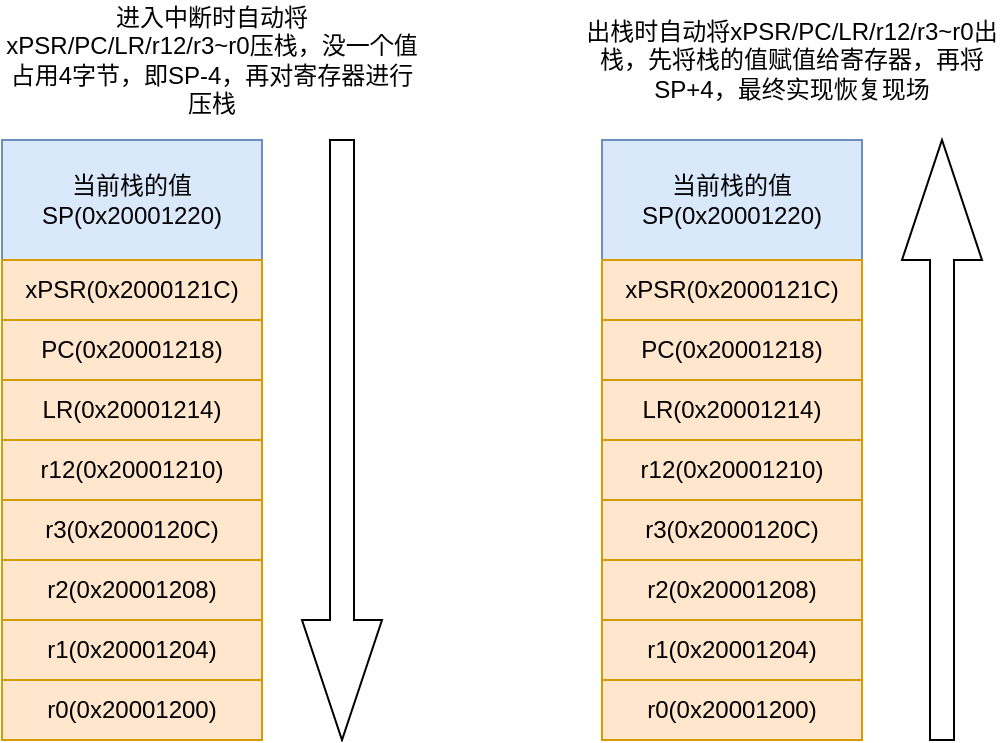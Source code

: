 <mxfile version="22.1.2" type="device">
  <diagram name="第 1 页" id="-OhvH-pfNZlgU1V_i6Ak">
    <mxGraphModel dx="757" dy="566" grid="1" gridSize="10" guides="1" tooltips="0" connect="1" arrows="1" fold="1" page="1" pageScale="1" pageWidth="827" pageHeight="1169" math="0" shadow="0">
      <root>
        <mxCell id="0" />
        <mxCell id="1" parent="0" />
        <mxCell id="5_UPU3M0KZ_QTpJcS0K--1" value="当前栈的值SP(0x20001220)" style="rounded=0;whiteSpace=wrap;html=1;fillColor=#dae8fc;strokeColor=#6c8ebf;" vertex="1" parent="1">
          <mxGeometry x="150" y="80" width="130" height="60" as="geometry" />
        </mxCell>
        <mxCell id="5_UPU3M0KZ_QTpJcS0K--2" value="xPSR(0x2000121C)" style="rounded=0;whiteSpace=wrap;html=1;fillColor=#ffe6cc;strokeColor=#d79b00;" vertex="1" parent="1">
          <mxGeometry x="150" y="140" width="130" height="30" as="geometry" />
        </mxCell>
        <mxCell id="5_UPU3M0KZ_QTpJcS0K--4" value="PC(0x20001218)" style="rounded=0;whiteSpace=wrap;html=1;fillColor=#ffe6cc;strokeColor=#d79b00;" vertex="1" parent="1">
          <mxGeometry x="150" y="170" width="130" height="30" as="geometry" />
        </mxCell>
        <mxCell id="5_UPU3M0KZ_QTpJcS0K--5" value="LR(0x20001214)" style="rounded=0;whiteSpace=wrap;html=1;fillColor=#ffe6cc;strokeColor=#d79b00;" vertex="1" parent="1">
          <mxGeometry x="150" y="200" width="130" height="30" as="geometry" />
        </mxCell>
        <mxCell id="5_UPU3M0KZ_QTpJcS0K--6" value="r12(0x20001210)" style="rounded=0;whiteSpace=wrap;html=1;fillColor=#ffe6cc;strokeColor=#d79b00;" vertex="1" parent="1">
          <mxGeometry x="150" y="230" width="130" height="30" as="geometry" />
        </mxCell>
        <mxCell id="5_UPU3M0KZ_QTpJcS0K--7" value="r3(0x2000120C)" style="rounded=0;whiteSpace=wrap;html=1;fillColor=#ffe6cc;strokeColor=#d79b00;" vertex="1" parent="1">
          <mxGeometry x="150" y="260" width="130" height="30" as="geometry" />
        </mxCell>
        <mxCell id="5_UPU3M0KZ_QTpJcS0K--8" value="r2(0x20001208)" style="rounded=0;whiteSpace=wrap;html=1;fillColor=#ffe6cc;strokeColor=#d79b00;" vertex="1" parent="1">
          <mxGeometry x="150" y="290" width="130" height="30" as="geometry" />
        </mxCell>
        <mxCell id="5_UPU3M0KZ_QTpJcS0K--9" value="r1(0x20001204)" style="rounded=0;whiteSpace=wrap;html=1;fillColor=#ffe6cc;strokeColor=#d79b00;" vertex="1" parent="1">
          <mxGeometry x="150" y="320" width="130" height="30" as="geometry" />
        </mxCell>
        <mxCell id="5_UPU3M0KZ_QTpJcS0K--10" value="r0(0x20001200)" style="rounded=0;whiteSpace=wrap;html=1;fillColor=#ffe6cc;strokeColor=#d79b00;" vertex="1" parent="1">
          <mxGeometry x="150" y="350" width="130" height="30" as="geometry" />
        </mxCell>
        <mxCell id="5_UPU3M0KZ_QTpJcS0K--12" value="" style="shape=singleArrow;direction=south;whiteSpace=wrap;html=1;" vertex="1" parent="1">
          <mxGeometry x="300" y="80" width="40" height="300" as="geometry" />
        </mxCell>
        <mxCell id="5_UPU3M0KZ_QTpJcS0K--13" value="进入中断时自动将xPSR/PC/LR/r12/r3~r0压栈，没一个值占用4字节，即SP-4，再对寄存器进行压栈" style="text;html=1;strokeColor=none;fillColor=none;align=center;verticalAlign=middle;whiteSpace=wrap;rounded=0;" vertex="1" parent="1">
          <mxGeometry x="150" y="10" width="210" height="60" as="geometry" />
        </mxCell>
        <mxCell id="5_UPU3M0KZ_QTpJcS0K--14" value="当前栈的值SP(0x20001220)" style="rounded=0;whiteSpace=wrap;html=1;fillColor=#dae8fc;strokeColor=#6c8ebf;" vertex="1" parent="1">
          <mxGeometry x="450" y="80" width="130" height="60" as="geometry" />
        </mxCell>
        <mxCell id="5_UPU3M0KZ_QTpJcS0K--15" value="xPSR(0x2000121C)" style="rounded=0;whiteSpace=wrap;html=1;fillColor=#ffe6cc;strokeColor=#d79b00;" vertex="1" parent="1">
          <mxGeometry x="450" y="140" width="130" height="30" as="geometry" />
        </mxCell>
        <mxCell id="5_UPU3M0KZ_QTpJcS0K--16" value="PC(0x20001218)" style="rounded=0;whiteSpace=wrap;html=1;fillColor=#ffe6cc;strokeColor=#d79b00;" vertex="1" parent="1">
          <mxGeometry x="450" y="170" width="130" height="30" as="geometry" />
        </mxCell>
        <mxCell id="5_UPU3M0KZ_QTpJcS0K--17" value="LR(0x20001214)" style="rounded=0;whiteSpace=wrap;html=1;fillColor=#ffe6cc;strokeColor=#d79b00;" vertex="1" parent="1">
          <mxGeometry x="450" y="200" width="130" height="30" as="geometry" />
        </mxCell>
        <mxCell id="5_UPU3M0KZ_QTpJcS0K--18" value="r12(0x20001210)" style="rounded=0;whiteSpace=wrap;html=1;fillColor=#ffe6cc;strokeColor=#d79b00;" vertex="1" parent="1">
          <mxGeometry x="450" y="230" width="130" height="30" as="geometry" />
        </mxCell>
        <mxCell id="5_UPU3M0KZ_QTpJcS0K--19" value="r3(0x2000120C)" style="rounded=0;whiteSpace=wrap;html=1;fillColor=#ffe6cc;strokeColor=#d79b00;" vertex="1" parent="1">
          <mxGeometry x="450" y="260" width="130" height="30" as="geometry" />
        </mxCell>
        <mxCell id="5_UPU3M0KZ_QTpJcS0K--20" value="r2(0x20001208)" style="rounded=0;whiteSpace=wrap;html=1;fillColor=#ffe6cc;strokeColor=#d79b00;" vertex="1" parent="1">
          <mxGeometry x="450" y="290" width="130" height="30" as="geometry" />
        </mxCell>
        <mxCell id="5_UPU3M0KZ_QTpJcS0K--21" value="r1(0x20001204)" style="rounded=0;whiteSpace=wrap;html=1;fillColor=#ffe6cc;strokeColor=#d79b00;" vertex="1" parent="1">
          <mxGeometry x="450" y="320" width="130" height="30" as="geometry" />
        </mxCell>
        <mxCell id="5_UPU3M0KZ_QTpJcS0K--22" value="r0(0x20001200)" style="rounded=0;whiteSpace=wrap;html=1;fillColor=#ffe6cc;strokeColor=#d79b00;" vertex="1" parent="1">
          <mxGeometry x="450" y="350" width="130" height="30" as="geometry" />
        </mxCell>
        <mxCell id="5_UPU3M0KZ_QTpJcS0K--23" value="" style="shape=singleArrow;direction=south;whiteSpace=wrap;html=1;rotation=-180;" vertex="1" parent="1">
          <mxGeometry x="600" y="80" width="40" height="300" as="geometry" />
        </mxCell>
        <mxCell id="5_UPU3M0KZ_QTpJcS0K--24" value="出栈时自动将xPSR/PC/LR/r12/r3~r0出栈，先将栈的值赋值给寄存器，再将SP+4，最终实现恢复现场" style="text;html=1;strokeColor=none;fillColor=none;align=center;verticalAlign=middle;whiteSpace=wrap;rounded=0;" vertex="1" parent="1">
          <mxGeometry x="440" y="10" width="210" height="60" as="geometry" />
        </mxCell>
      </root>
    </mxGraphModel>
  </diagram>
</mxfile>
